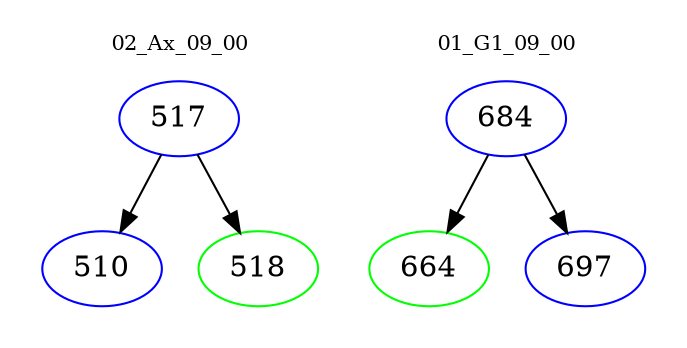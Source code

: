 digraph{
subgraph cluster_0 {
color = white
label = "02_Ax_09_00";
fontsize=10;
T0_517 [label="517", color="blue"]
T0_517 -> T0_510 [color="black"]
T0_510 [label="510", color="blue"]
T0_517 -> T0_518 [color="black"]
T0_518 [label="518", color="green"]
}
subgraph cluster_1 {
color = white
label = "01_G1_09_00";
fontsize=10;
T1_684 [label="684", color="blue"]
T1_684 -> T1_664 [color="black"]
T1_664 [label="664", color="green"]
T1_684 -> T1_697 [color="black"]
T1_697 [label="697", color="blue"]
}
}
